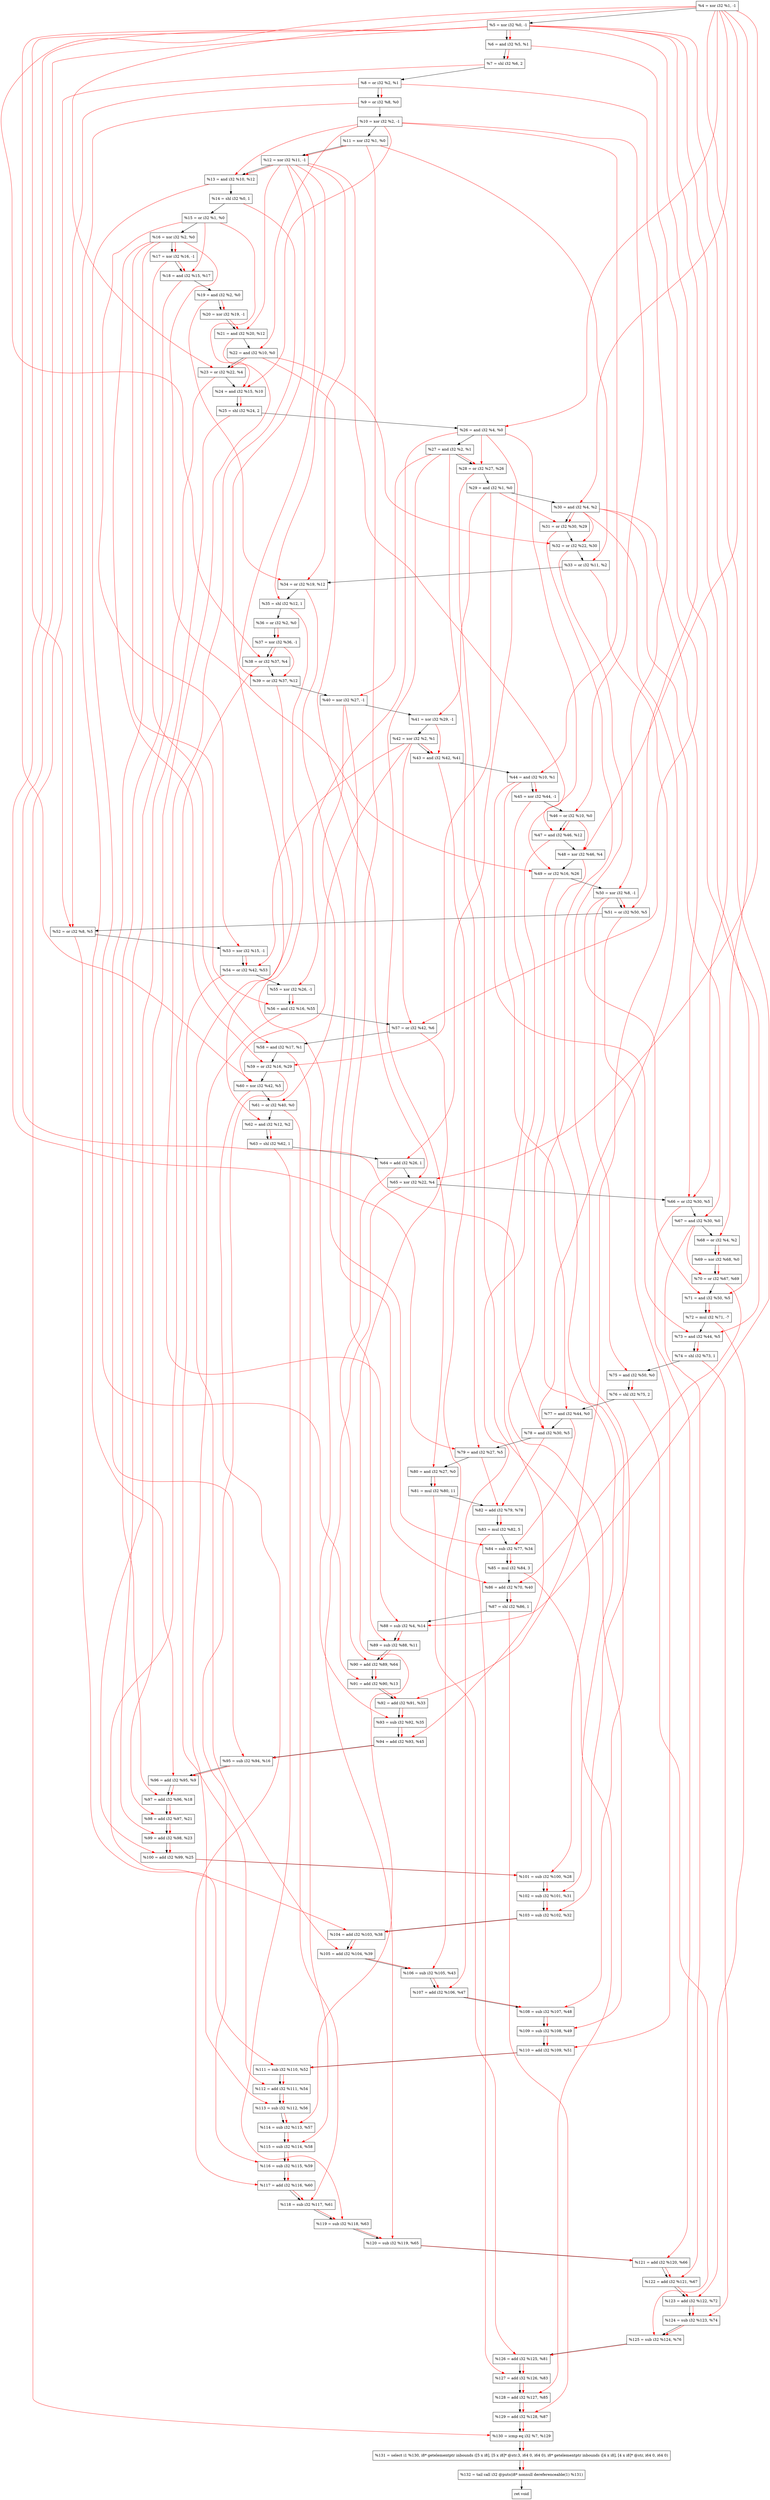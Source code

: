 digraph "DFG for'crackme' function" {
	Node0x120e3c0[shape=record, label="  %4 = xor i32 %1, -1"];
	Node0x120e480[shape=record, label="  %5 = xor i32 %0, -1"];
	Node0x120e4f0[shape=record, label="  %6 = and i32 %5, %1"];
	Node0x120e560[shape=record, label="  %7 = shl i32 %6, 2"];
	Node0x120e5d0[shape=record, label="  %8 = or i32 %2, %1"];
	Node0x120e640[shape=record, label="  %9 = or i32 %8, %0"];
	Node0x120e6b0[shape=record, label="  %10 = xor i32 %2, -1"];
	Node0x120e720[shape=record, label="  %11 = xor i32 %1, %0"];
	Node0x120e790[shape=record, label="  %12 = xor i32 %11, -1"];
	Node0x120e800[shape=record, label="  %13 = and i32 %10, %12"];
	Node0x120e8a0[shape=record, label="  %14 = shl i32 %0, 1"];
	Node0x120e910[shape=record, label="  %15 = or i32 %1, %0"];
	Node0x120e980[shape=record, label="  %16 = xor i32 %2, %0"];
	Node0x120e9f0[shape=record, label="  %17 = xor i32 %16, -1"];
	Node0x120ea60[shape=record, label="  %18 = and i32 %15, %17"];
	Node0x120ead0[shape=record, label="  %19 = and i32 %2, %0"];
	Node0x120eb40[shape=record, label="  %20 = xor i32 %19, -1"];
	Node0x120ebb0[shape=record, label="  %21 = and i32 %20, %12"];
	Node0x120ec20[shape=record, label="  %22 = and i32 %10, %0"];
	Node0x120ec90[shape=record, label="  %23 = or i32 %22, %4"];
	Node0x120ed00[shape=record, label="  %24 = and i32 %15, %10"];
	Node0x120ed70[shape=record, label="  %25 = shl i32 %24, 2"];
	Node0x120ede0[shape=record, label="  %26 = and i32 %4, %0"];
	Node0x120ee50[shape=record, label="  %27 = and i32 %2, %1"];
	Node0x120eec0[shape=record, label="  %28 = or i32 %27, %26"];
	Node0x120ef30[shape=record, label="  %29 = and i32 %1, %0"];
	Node0x120efa0[shape=record, label="  %30 = and i32 %4, %2"];
	Node0x120f010[shape=record, label="  %31 = or i32 %30, %29"];
	Node0x120f080[shape=record, label="  %32 = or i32 %22, %30"];
	Node0x120f300[shape=record, label="  %33 = or i32 %11, %2"];
	Node0x120f370[shape=record, label="  %34 = or i32 %19, %12"];
	Node0x120f3e0[shape=record, label="  %35 = shl i32 %12, 1"];
	Node0x120f450[shape=record, label="  %36 = or i32 %2, %0"];
	Node0x120f4c0[shape=record, label="  %37 = xor i32 %36, -1"];
	Node0x120f530[shape=record, label="  %38 = or i32 %37, %4"];
	Node0x120f5a0[shape=record, label="  %39 = or i32 %37, %12"];
	Node0x120f610[shape=record, label="  %40 = xor i32 %27, -1"];
	Node0x120f680[shape=record, label="  %41 = xor i32 %29, -1"];
	Node0x120f6f0[shape=record, label="  %42 = xor i32 %2, %1"];
	Node0x120f760[shape=record, label="  %43 = and i32 %42, %41"];
	Node0x120f7d0[shape=record, label="  %44 = and i32 %10, %1"];
	Node0x120f840[shape=record, label="  %45 = xor i32 %44, -1"];
	Node0x120f8b0[shape=record, label="  %46 = or i32 %10, %0"];
	Node0x120f920[shape=record, label="  %47 = and i32 %46, %12"];
	Node0x120f990[shape=record, label="  %48 = xor i32 %46, %4"];
	Node0x120fa00[shape=record, label="  %49 = or i32 %16, %26"];
	Node0x120fa70[shape=record, label="  %50 = xor i32 %8, -1"];
	Node0x120fae0[shape=record, label="  %51 = or i32 %50, %5"];
	Node0x120fb50[shape=record, label="  %52 = or i32 %8, %5"];
	Node0x120fbc0[shape=record, label="  %53 = xor i32 %15, -1"];
	Node0x120fc30[shape=record, label="  %54 = or i32 %42, %53"];
	Node0x120fca0[shape=record, label="  %55 = xor i32 %26, -1"];
	Node0x120fd10[shape=record, label="  %56 = and i32 %16, %55"];
	Node0x120fd80[shape=record, label="  %57 = or i32 %42, %6"];
	Node0x120fdf0[shape=record, label="  %58 = and i32 %17, %1"];
	Node0x120fe60[shape=record, label="  %59 = or i32 %16, %29"];
	Node0x120fed0[shape=record, label="  %60 = xor i32 %42, %5"];
	Node0x120ff40[shape=record, label="  %61 = or i32 %40, %0"];
	Node0x120ffb0[shape=record, label="  %62 = and i32 %12, %2"];
	Node0x1210020[shape=record, label="  %63 = shl i32 %62, 1"];
	Node0x1210090[shape=record, label="  %64 = add i32 %26, 1"];
	Node0x1210510[shape=record, label="  %65 = xor i32 %22, %4"];
	Node0x1210580[shape=record, label="  %66 = or i32 %30, %5"];
	Node0x12105f0[shape=record, label="  %67 = and i32 %30, %0"];
	Node0x1210660[shape=record, label="  %68 = or i32 %4, %2"];
	Node0x12106d0[shape=record, label="  %69 = xor i32 %68, %0"];
	Node0x1210740[shape=record, label="  %70 = or i32 %67, %69"];
	Node0x12107b0[shape=record, label="  %71 = and i32 %50, %5"];
	Node0x1210850[shape=record, label="  %72 = mul i32 %71, -7"];
	Node0x12108c0[shape=record, label="  %73 = and i32 %44, %5"];
	Node0x1210930[shape=record, label="  %74 = shl i32 %73, 1"];
	Node0x12109a0[shape=record, label="  %75 = and i32 %50, %0"];
	Node0x1210a10[shape=record, label="  %76 = shl i32 %75, 2"];
	Node0x1210a80[shape=record, label="  %77 = and i32 %44, %0"];
	Node0x1210af0[shape=record, label="  %78 = and i32 %30, %5"];
	Node0x1210b60[shape=record, label="  %79 = and i32 %27, %5"];
	Node0x1210bd0[shape=record, label="  %80 = and i32 %27, %0"];
	Node0x1210c70[shape=record, label="  %81 = mul i32 %80, 11"];
	Node0x1210ce0[shape=record, label="  %82 = add i32 %79, %78"];
	Node0x1210d80[shape=record, label="  %83 = mul i32 %82, 5"];
	Node0x1210df0[shape=record, label="  %84 = sub i32 %77, %34"];
	Node0x1210e90[shape=record, label="  %85 = mul i32 %84, 3"];
	Node0x1210f00[shape=record, label="  %86 = add i32 %70, %40"];
	Node0x1210f70[shape=record, label="  %87 = shl i32 %86, 1"];
	Node0x1210fe0[shape=record, label="  %88 = sub i32 %4, %14"];
	Node0x1211050[shape=record, label="  %89 = sub i32 %88, %11"];
	Node0x12110c0[shape=record, label="  %90 = add i32 %89, %64"];
	Node0x1211130[shape=record, label="  %91 = add i32 %90, %13"];
	Node0x12111a0[shape=record, label="  %92 = add i32 %91, %33"];
	Node0x1211210[shape=record, label="  %93 = sub i32 %92, %35"];
	Node0x1211280[shape=record, label="  %94 = add i32 %93, %45"];
	Node0x12112f0[shape=record, label="  %95 = sub i32 %94, %16"];
	Node0x1211360[shape=record, label="  %96 = add i32 %95, %9"];
	Node0x12113d0[shape=record, label="  %97 = add i32 %96, %18"];
	Node0x1211440[shape=record, label="  %98 = add i32 %97, %21"];
	Node0x12114b0[shape=record, label="  %99 = add i32 %98, %23"];
	Node0x1211520[shape=record, label="  %100 = add i32 %99, %25"];
	Node0x1211590[shape=record, label="  %101 = sub i32 %100, %28"];
	Node0x1211600[shape=record, label="  %102 = sub i32 %101, %31"];
	Node0x1211670[shape=record, label="  %103 = sub i32 %102, %32"];
	Node0x12116e0[shape=record, label="  %104 = add i32 %103, %38"];
	Node0x1211750[shape=record, label="  %105 = add i32 %104, %39"];
	Node0x12117c0[shape=record, label="  %106 = sub i32 %105, %43"];
	Node0x1211830[shape=record, label="  %107 = add i32 %106, %47"];
	Node0x12118a0[shape=record, label="  %108 = sub i32 %107, %48"];
	Node0x1211910[shape=record, label="  %109 = sub i32 %108, %49"];
	Node0x1211980[shape=record, label="  %110 = add i32 %109, %51"];
	Node0x12119f0[shape=record, label="  %111 = sub i32 %110, %52"];
	Node0x1211a60[shape=record, label="  %112 = add i32 %111, %54"];
	Node0x1211ad0[shape=record, label="  %113 = sub i32 %112, %56"];
	Node0x1211b40[shape=record, label="  %114 = sub i32 %113, %57"];
	Node0x1211bb0[shape=record, label="  %115 = sub i32 %114, %58"];
	Node0x1211c20[shape=record, label="  %116 = sub i32 %115, %59"];
	Node0x1211c90[shape=record, label="  %117 = add i32 %116, %60"];
	Node0x1211d00[shape=record, label="  %118 = sub i32 %117, %61"];
	Node0x1211d70[shape=record, label="  %119 = sub i32 %118, %63"];
	Node0x1211de0[shape=record, label="  %120 = sub i32 %119, %65"];
	Node0x1211e50[shape=record, label="  %121 = add i32 %120, %66"];
	Node0x1211ec0[shape=record, label="  %122 = add i32 %121, %67"];
	Node0x1211f30[shape=record, label="  %123 = add i32 %122, %72"];
	Node0x1211fa0[shape=record, label="  %124 = sub i32 %123, %74"];
	Node0x1212010[shape=record, label="  %125 = sub i32 %124, %76"];
	Node0x1212080[shape=record, label="  %126 = add i32 %125, %81"];
	Node0x12120f0[shape=record, label="  %127 = add i32 %126, %83"];
	Node0x1212160[shape=record, label="  %128 = add i32 %127, %85"];
	Node0x12129e0[shape=record, label="  %129 = add i32 %128, %87"];
	Node0x1212a50[shape=record, label="  %130 = icmp eq i32 %7, %129"];
	Node0x11ae268[shape=record, label="  %131 = select i1 %130, i8* getelementptr inbounds ([5 x i8], [5 x i8]* @str.3, i64 0, i64 0), i8* getelementptr inbounds ([4 x i8], [4 x i8]* @str, i64 0, i64 0)"];
	Node0x1212ce0[shape=record, label="  %132 = tail call i32 @puts(i8* nonnull dereferenceable(1) %131)"];
	Node0x1212d30[shape=record, label="  ret void"];
	Node0x120e3c0 -> Node0x120e480;
	Node0x120e480 -> Node0x120e4f0;
	Node0x120e4f0 -> Node0x120e560;
	Node0x120e560 -> Node0x120e5d0;
	Node0x120e5d0 -> Node0x120e640;
	Node0x120e640 -> Node0x120e6b0;
	Node0x120e6b0 -> Node0x120e720;
	Node0x120e720 -> Node0x120e790;
	Node0x120e790 -> Node0x120e800;
	Node0x120e800 -> Node0x120e8a0;
	Node0x120e8a0 -> Node0x120e910;
	Node0x120e910 -> Node0x120e980;
	Node0x120e980 -> Node0x120e9f0;
	Node0x120e9f0 -> Node0x120ea60;
	Node0x120ea60 -> Node0x120ead0;
	Node0x120ead0 -> Node0x120eb40;
	Node0x120eb40 -> Node0x120ebb0;
	Node0x120ebb0 -> Node0x120ec20;
	Node0x120ec20 -> Node0x120ec90;
	Node0x120ec90 -> Node0x120ed00;
	Node0x120ed00 -> Node0x120ed70;
	Node0x120ed70 -> Node0x120ede0;
	Node0x120ede0 -> Node0x120ee50;
	Node0x120ee50 -> Node0x120eec0;
	Node0x120eec0 -> Node0x120ef30;
	Node0x120ef30 -> Node0x120efa0;
	Node0x120efa0 -> Node0x120f010;
	Node0x120f010 -> Node0x120f080;
	Node0x120f080 -> Node0x120f300;
	Node0x120f300 -> Node0x120f370;
	Node0x120f370 -> Node0x120f3e0;
	Node0x120f3e0 -> Node0x120f450;
	Node0x120f450 -> Node0x120f4c0;
	Node0x120f4c0 -> Node0x120f530;
	Node0x120f530 -> Node0x120f5a0;
	Node0x120f5a0 -> Node0x120f610;
	Node0x120f610 -> Node0x120f680;
	Node0x120f680 -> Node0x120f6f0;
	Node0x120f6f0 -> Node0x120f760;
	Node0x120f760 -> Node0x120f7d0;
	Node0x120f7d0 -> Node0x120f840;
	Node0x120f840 -> Node0x120f8b0;
	Node0x120f8b0 -> Node0x120f920;
	Node0x120f920 -> Node0x120f990;
	Node0x120f990 -> Node0x120fa00;
	Node0x120fa00 -> Node0x120fa70;
	Node0x120fa70 -> Node0x120fae0;
	Node0x120fae0 -> Node0x120fb50;
	Node0x120fb50 -> Node0x120fbc0;
	Node0x120fbc0 -> Node0x120fc30;
	Node0x120fc30 -> Node0x120fca0;
	Node0x120fca0 -> Node0x120fd10;
	Node0x120fd10 -> Node0x120fd80;
	Node0x120fd80 -> Node0x120fdf0;
	Node0x120fdf0 -> Node0x120fe60;
	Node0x120fe60 -> Node0x120fed0;
	Node0x120fed0 -> Node0x120ff40;
	Node0x120ff40 -> Node0x120ffb0;
	Node0x120ffb0 -> Node0x1210020;
	Node0x1210020 -> Node0x1210090;
	Node0x1210090 -> Node0x1210510;
	Node0x1210510 -> Node0x1210580;
	Node0x1210580 -> Node0x12105f0;
	Node0x12105f0 -> Node0x1210660;
	Node0x1210660 -> Node0x12106d0;
	Node0x12106d0 -> Node0x1210740;
	Node0x1210740 -> Node0x12107b0;
	Node0x12107b0 -> Node0x1210850;
	Node0x1210850 -> Node0x12108c0;
	Node0x12108c0 -> Node0x1210930;
	Node0x1210930 -> Node0x12109a0;
	Node0x12109a0 -> Node0x1210a10;
	Node0x1210a10 -> Node0x1210a80;
	Node0x1210a80 -> Node0x1210af0;
	Node0x1210af0 -> Node0x1210b60;
	Node0x1210b60 -> Node0x1210bd0;
	Node0x1210bd0 -> Node0x1210c70;
	Node0x1210c70 -> Node0x1210ce0;
	Node0x1210ce0 -> Node0x1210d80;
	Node0x1210d80 -> Node0x1210df0;
	Node0x1210df0 -> Node0x1210e90;
	Node0x1210e90 -> Node0x1210f00;
	Node0x1210f00 -> Node0x1210f70;
	Node0x1210f70 -> Node0x1210fe0;
	Node0x1210fe0 -> Node0x1211050;
	Node0x1211050 -> Node0x12110c0;
	Node0x12110c0 -> Node0x1211130;
	Node0x1211130 -> Node0x12111a0;
	Node0x12111a0 -> Node0x1211210;
	Node0x1211210 -> Node0x1211280;
	Node0x1211280 -> Node0x12112f0;
	Node0x12112f0 -> Node0x1211360;
	Node0x1211360 -> Node0x12113d0;
	Node0x12113d0 -> Node0x1211440;
	Node0x1211440 -> Node0x12114b0;
	Node0x12114b0 -> Node0x1211520;
	Node0x1211520 -> Node0x1211590;
	Node0x1211590 -> Node0x1211600;
	Node0x1211600 -> Node0x1211670;
	Node0x1211670 -> Node0x12116e0;
	Node0x12116e0 -> Node0x1211750;
	Node0x1211750 -> Node0x12117c0;
	Node0x12117c0 -> Node0x1211830;
	Node0x1211830 -> Node0x12118a0;
	Node0x12118a0 -> Node0x1211910;
	Node0x1211910 -> Node0x1211980;
	Node0x1211980 -> Node0x12119f0;
	Node0x12119f0 -> Node0x1211a60;
	Node0x1211a60 -> Node0x1211ad0;
	Node0x1211ad0 -> Node0x1211b40;
	Node0x1211b40 -> Node0x1211bb0;
	Node0x1211bb0 -> Node0x1211c20;
	Node0x1211c20 -> Node0x1211c90;
	Node0x1211c90 -> Node0x1211d00;
	Node0x1211d00 -> Node0x1211d70;
	Node0x1211d70 -> Node0x1211de0;
	Node0x1211de0 -> Node0x1211e50;
	Node0x1211e50 -> Node0x1211ec0;
	Node0x1211ec0 -> Node0x1211f30;
	Node0x1211f30 -> Node0x1211fa0;
	Node0x1211fa0 -> Node0x1212010;
	Node0x1212010 -> Node0x1212080;
	Node0x1212080 -> Node0x12120f0;
	Node0x12120f0 -> Node0x1212160;
	Node0x1212160 -> Node0x12129e0;
	Node0x12129e0 -> Node0x1212a50;
	Node0x1212a50 -> Node0x11ae268;
	Node0x11ae268 -> Node0x1212ce0;
	Node0x1212ce0 -> Node0x1212d30;
edge [color=red]
	Node0x120e480 -> Node0x120e4f0;
	Node0x120e4f0 -> Node0x120e560;
	Node0x120e5d0 -> Node0x120e640;
	Node0x120e720 -> Node0x120e790;
	Node0x120e6b0 -> Node0x120e800;
	Node0x120e790 -> Node0x120e800;
	Node0x120e980 -> Node0x120e9f0;
	Node0x120e910 -> Node0x120ea60;
	Node0x120e9f0 -> Node0x120ea60;
	Node0x120ead0 -> Node0x120eb40;
	Node0x120eb40 -> Node0x120ebb0;
	Node0x120e790 -> Node0x120ebb0;
	Node0x120e6b0 -> Node0x120ec20;
	Node0x120ec20 -> Node0x120ec90;
	Node0x120e3c0 -> Node0x120ec90;
	Node0x120e910 -> Node0x120ed00;
	Node0x120e6b0 -> Node0x120ed00;
	Node0x120ed00 -> Node0x120ed70;
	Node0x120e3c0 -> Node0x120ede0;
	Node0x120ee50 -> Node0x120eec0;
	Node0x120ede0 -> Node0x120eec0;
	Node0x120e3c0 -> Node0x120efa0;
	Node0x120efa0 -> Node0x120f010;
	Node0x120ef30 -> Node0x120f010;
	Node0x120ec20 -> Node0x120f080;
	Node0x120efa0 -> Node0x120f080;
	Node0x120e720 -> Node0x120f300;
	Node0x120ead0 -> Node0x120f370;
	Node0x120e790 -> Node0x120f370;
	Node0x120e790 -> Node0x120f3e0;
	Node0x120f450 -> Node0x120f4c0;
	Node0x120f4c0 -> Node0x120f530;
	Node0x120e3c0 -> Node0x120f530;
	Node0x120f4c0 -> Node0x120f5a0;
	Node0x120e790 -> Node0x120f5a0;
	Node0x120ee50 -> Node0x120f610;
	Node0x120ef30 -> Node0x120f680;
	Node0x120f6f0 -> Node0x120f760;
	Node0x120f680 -> Node0x120f760;
	Node0x120e6b0 -> Node0x120f7d0;
	Node0x120f7d0 -> Node0x120f840;
	Node0x120e6b0 -> Node0x120f8b0;
	Node0x120f8b0 -> Node0x120f920;
	Node0x120e790 -> Node0x120f920;
	Node0x120f8b0 -> Node0x120f990;
	Node0x120e3c0 -> Node0x120f990;
	Node0x120e980 -> Node0x120fa00;
	Node0x120ede0 -> Node0x120fa00;
	Node0x120e5d0 -> Node0x120fa70;
	Node0x120fa70 -> Node0x120fae0;
	Node0x120e480 -> Node0x120fae0;
	Node0x120e5d0 -> Node0x120fb50;
	Node0x120e480 -> Node0x120fb50;
	Node0x120e910 -> Node0x120fbc0;
	Node0x120f6f0 -> Node0x120fc30;
	Node0x120fbc0 -> Node0x120fc30;
	Node0x120ede0 -> Node0x120fca0;
	Node0x120e980 -> Node0x120fd10;
	Node0x120fca0 -> Node0x120fd10;
	Node0x120f6f0 -> Node0x120fd80;
	Node0x120e4f0 -> Node0x120fd80;
	Node0x120e9f0 -> Node0x120fdf0;
	Node0x120e980 -> Node0x120fe60;
	Node0x120ef30 -> Node0x120fe60;
	Node0x120f6f0 -> Node0x120fed0;
	Node0x120e480 -> Node0x120fed0;
	Node0x120f610 -> Node0x120ff40;
	Node0x120e790 -> Node0x120ffb0;
	Node0x120ffb0 -> Node0x1210020;
	Node0x120ede0 -> Node0x1210090;
	Node0x120ec20 -> Node0x1210510;
	Node0x120e3c0 -> Node0x1210510;
	Node0x120efa0 -> Node0x1210580;
	Node0x120e480 -> Node0x1210580;
	Node0x120efa0 -> Node0x12105f0;
	Node0x120e3c0 -> Node0x1210660;
	Node0x1210660 -> Node0x12106d0;
	Node0x12105f0 -> Node0x1210740;
	Node0x12106d0 -> Node0x1210740;
	Node0x120fa70 -> Node0x12107b0;
	Node0x120e480 -> Node0x12107b0;
	Node0x12107b0 -> Node0x1210850;
	Node0x120f7d0 -> Node0x12108c0;
	Node0x120e480 -> Node0x12108c0;
	Node0x12108c0 -> Node0x1210930;
	Node0x120fa70 -> Node0x12109a0;
	Node0x12109a0 -> Node0x1210a10;
	Node0x120f7d0 -> Node0x1210a80;
	Node0x120efa0 -> Node0x1210af0;
	Node0x120e480 -> Node0x1210af0;
	Node0x120ee50 -> Node0x1210b60;
	Node0x120e480 -> Node0x1210b60;
	Node0x120ee50 -> Node0x1210bd0;
	Node0x1210bd0 -> Node0x1210c70;
	Node0x1210b60 -> Node0x1210ce0;
	Node0x1210af0 -> Node0x1210ce0;
	Node0x1210ce0 -> Node0x1210d80;
	Node0x1210a80 -> Node0x1210df0;
	Node0x120f370 -> Node0x1210df0;
	Node0x1210df0 -> Node0x1210e90;
	Node0x1210740 -> Node0x1210f00;
	Node0x120f610 -> Node0x1210f00;
	Node0x1210f00 -> Node0x1210f70;
	Node0x120e3c0 -> Node0x1210fe0;
	Node0x120e8a0 -> Node0x1210fe0;
	Node0x1210fe0 -> Node0x1211050;
	Node0x120e720 -> Node0x1211050;
	Node0x1211050 -> Node0x12110c0;
	Node0x1210090 -> Node0x12110c0;
	Node0x12110c0 -> Node0x1211130;
	Node0x120e800 -> Node0x1211130;
	Node0x1211130 -> Node0x12111a0;
	Node0x120f300 -> Node0x12111a0;
	Node0x12111a0 -> Node0x1211210;
	Node0x120f3e0 -> Node0x1211210;
	Node0x1211210 -> Node0x1211280;
	Node0x120f840 -> Node0x1211280;
	Node0x1211280 -> Node0x12112f0;
	Node0x120e980 -> Node0x12112f0;
	Node0x12112f0 -> Node0x1211360;
	Node0x120e640 -> Node0x1211360;
	Node0x1211360 -> Node0x12113d0;
	Node0x120ea60 -> Node0x12113d0;
	Node0x12113d0 -> Node0x1211440;
	Node0x120ebb0 -> Node0x1211440;
	Node0x1211440 -> Node0x12114b0;
	Node0x120ec90 -> Node0x12114b0;
	Node0x12114b0 -> Node0x1211520;
	Node0x120ed70 -> Node0x1211520;
	Node0x1211520 -> Node0x1211590;
	Node0x120eec0 -> Node0x1211590;
	Node0x1211590 -> Node0x1211600;
	Node0x120f010 -> Node0x1211600;
	Node0x1211600 -> Node0x1211670;
	Node0x120f080 -> Node0x1211670;
	Node0x1211670 -> Node0x12116e0;
	Node0x120f530 -> Node0x12116e0;
	Node0x12116e0 -> Node0x1211750;
	Node0x120f5a0 -> Node0x1211750;
	Node0x1211750 -> Node0x12117c0;
	Node0x120f760 -> Node0x12117c0;
	Node0x12117c0 -> Node0x1211830;
	Node0x120f920 -> Node0x1211830;
	Node0x1211830 -> Node0x12118a0;
	Node0x120f990 -> Node0x12118a0;
	Node0x12118a0 -> Node0x1211910;
	Node0x120fa00 -> Node0x1211910;
	Node0x1211910 -> Node0x1211980;
	Node0x120fae0 -> Node0x1211980;
	Node0x1211980 -> Node0x12119f0;
	Node0x120fb50 -> Node0x12119f0;
	Node0x12119f0 -> Node0x1211a60;
	Node0x120fc30 -> Node0x1211a60;
	Node0x1211a60 -> Node0x1211ad0;
	Node0x120fd10 -> Node0x1211ad0;
	Node0x1211ad0 -> Node0x1211b40;
	Node0x120fd80 -> Node0x1211b40;
	Node0x1211b40 -> Node0x1211bb0;
	Node0x120fdf0 -> Node0x1211bb0;
	Node0x1211bb0 -> Node0x1211c20;
	Node0x120fe60 -> Node0x1211c20;
	Node0x1211c20 -> Node0x1211c90;
	Node0x120fed0 -> Node0x1211c90;
	Node0x1211c90 -> Node0x1211d00;
	Node0x120ff40 -> Node0x1211d00;
	Node0x1211d00 -> Node0x1211d70;
	Node0x1210020 -> Node0x1211d70;
	Node0x1211d70 -> Node0x1211de0;
	Node0x1210510 -> Node0x1211de0;
	Node0x1211de0 -> Node0x1211e50;
	Node0x1210580 -> Node0x1211e50;
	Node0x1211e50 -> Node0x1211ec0;
	Node0x12105f0 -> Node0x1211ec0;
	Node0x1211ec0 -> Node0x1211f30;
	Node0x1210850 -> Node0x1211f30;
	Node0x1211f30 -> Node0x1211fa0;
	Node0x1210930 -> Node0x1211fa0;
	Node0x1211fa0 -> Node0x1212010;
	Node0x1210a10 -> Node0x1212010;
	Node0x1212010 -> Node0x1212080;
	Node0x1210c70 -> Node0x1212080;
	Node0x1212080 -> Node0x12120f0;
	Node0x1210d80 -> Node0x12120f0;
	Node0x12120f0 -> Node0x1212160;
	Node0x1210e90 -> Node0x1212160;
	Node0x1212160 -> Node0x12129e0;
	Node0x1210f70 -> Node0x12129e0;
	Node0x120e560 -> Node0x1212a50;
	Node0x12129e0 -> Node0x1212a50;
	Node0x1212a50 -> Node0x11ae268;
	Node0x11ae268 -> Node0x1212ce0;
}
